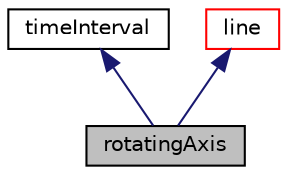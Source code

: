 digraph "rotatingAxis"
{
 // LATEX_PDF_SIZE
  edge [fontname="Helvetica",fontsize="10",labelfontname="Helvetica",labelfontsize="10"];
  node [fontname="Helvetica",fontsize="10",shape=record];
  Node1 [label="rotatingAxis",height=0.2,width=0.4,color="black", fillcolor="grey75", style="filled", fontcolor="black",tooltip="An axis which rotates around itself at specified speed."];
  Node2 -> Node1 [dir="back",color="midnightblue",fontsize="10",style="solid",fontname="Helvetica"];
  Node2 [label="timeInterval",height=0.2,width=0.4,color="black", fillcolor="white", style="filled",URL="$classpFlow_1_1timeInterval.html",tooltip=" "];
  Node3 -> Node1 [dir="back",color="midnightblue",fontsize="10",style="solid",fontname="Helvetica"];
  Node3 [label="line",height=0.2,width=0.4,color="red", fillcolor="white", style="filled",URL="$classpFlow_1_1line.html",tooltip=" "];
}
